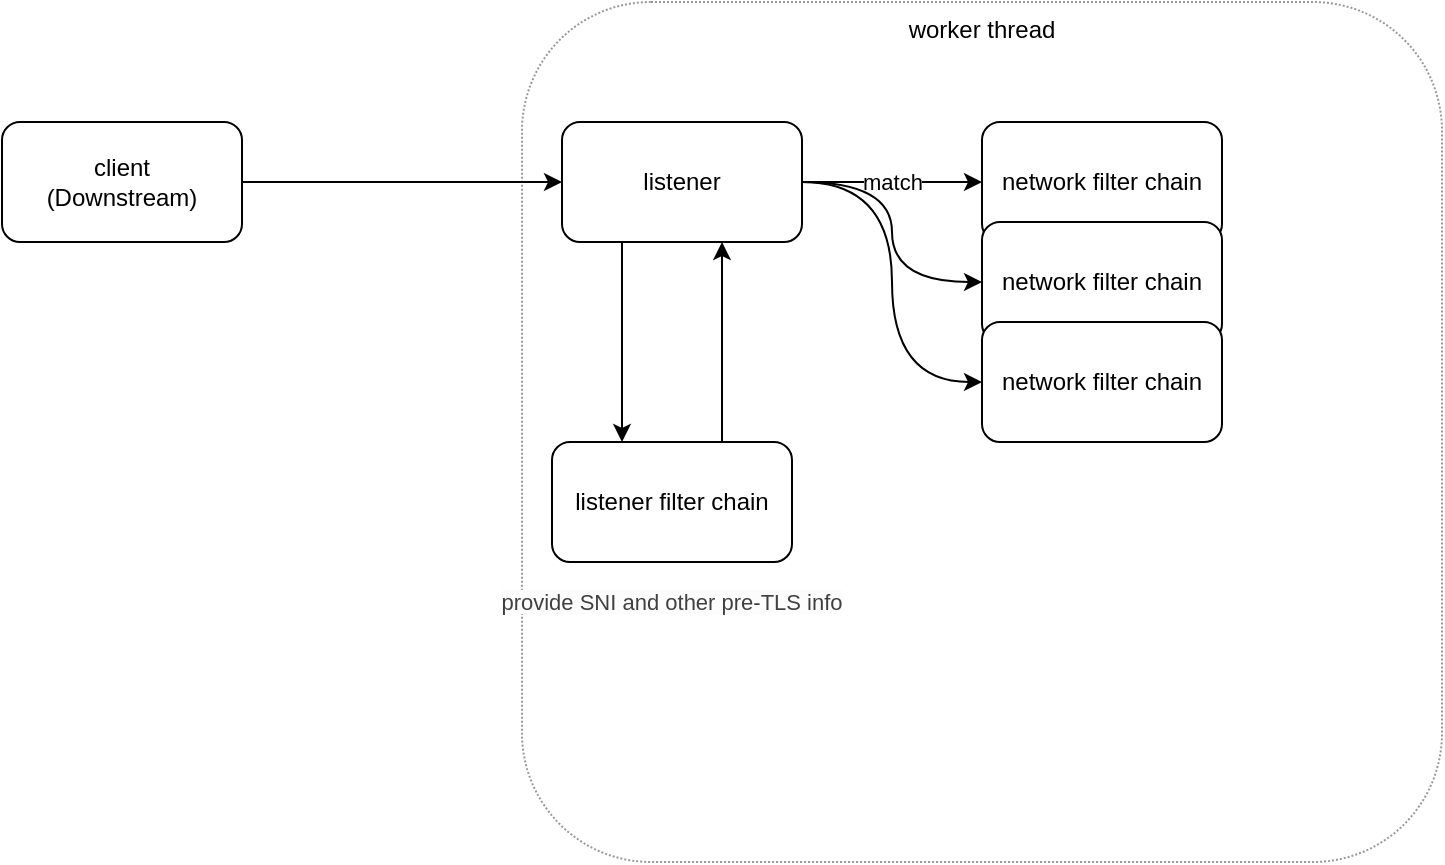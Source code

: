 <mxfile version="14.7.7" type="github">
  <diagram id="NIDPMBfKksr7cMe8wytX" name="Page-1">
    <mxGraphModel dx="782" dy="475" grid="1" gridSize="10" guides="1" tooltips="1" connect="1" arrows="1" fold="1" page="1" pageScale="1" pageWidth="850" pageHeight="1100" math="0" shadow="0">
      <root>
        <mxCell id="0" />
        <mxCell id="1" parent="0" />
        <mxCell id="H-T82s3oVhORbkwSaDWH-3" value="worker thread" style="rounded=1;whiteSpace=wrap;html=1;opacity=40;dashed=1;dashPattern=1 1;verticalAlign=top;" vertex="1" parent="1">
          <mxGeometry x="350" y="130" width="460" height="430" as="geometry" />
        </mxCell>
        <mxCell id="H-T82s3oVhORbkwSaDWH-4" style="edgeStyle=orthogonalEdgeStyle;rounded=0;orthogonalLoop=1;jettySize=auto;html=1;" edge="1" parent="1" source="H-T82s3oVhORbkwSaDWH-1" target="H-T82s3oVhORbkwSaDWH-2">
          <mxGeometry relative="1" as="geometry" />
        </mxCell>
        <mxCell id="H-T82s3oVhORbkwSaDWH-1" value="client&lt;br&gt;(Downstream)" style="rounded=1;whiteSpace=wrap;html=1;" vertex="1" parent="1">
          <mxGeometry x="90" y="190" width="120" height="60" as="geometry" />
        </mxCell>
        <mxCell id="H-T82s3oVhORbkwSaDWH-6" value="" style="edgeStyle=orthogonalEdgeStyle;rounded=0;orthogonalLoop=1;jettySize=auto;html=1;" edge="1" parent="1" source="H-T82s3oVhORbkwSaDWH-2" target="H-T82s3oVhORbkwSaDWH-5">
          <mxGeometry relative="1" as="geometry">
            <Array as="points">
              <mxPoint x="400" y="280" />
              <mxPoint x="400" y="280" />
            </Array>
          </mxGeometry>
        </mxCell>
        <mxCell id="H-T82s3oVhORbkwSaDWH-10" value="match" style="edgeStyle=orthogonalEdgeStyle;rounded=0;orthogonalLoop=1;jettySize=auto;html=1;" edge="1" parent="1" source="H-T82s3oVhORbkwSaDWH-2" target="H-T82s3oVhORbkwSaDWH-7">
          <mxGeometry relative="1" as="geometry" />
        </mxCell>
        <mxCell id="H-T82s3oVhORbkwSaDWH-15" style="edgeStyle=orthogonalEdgeStyle;rounded=0;orthogonalLoop=1;jettySize=auto;html=1;curved=1;" edge="1" parent="1" source="H-T82s3oVhORbkwSaDWH-2" target="H-T82s3oVhORbkwSaDWH-12">
          <mxGeometry relative="1" as="geometry" />
        </mxCell>
        <mxCell id="H-T82s3oVhORbkwSaDWH-16" style="edgeStyle=orthogonalEdgeStyle;curved=1;rounded=0;orthogonalLoop=1;jettySize=auto;html=1;entryX=0;entryY=0.5;entryDx=0;entryDy=0;" edge="1" parent="1" source="H-T82s3oVhORbkwSaDWH-2" target="H-T82s3oVhORbkwSaDWH-14">
          <mxGeometry relative="1" as="geometry" />
        </mxCell>
        <mxCell id="H-T82s3oVhORbkwSaDWH-2" value="listener" style="rounded=1;whiteSpace=wrap;html=1;" vertex="1" parent="1">
          <mxGeometry x="370" y="190" width="120" height="60" as="geometry" />
        </mxCell>
        <mxCell id="H-T82s3oVhORbkwSaDWH-9" value="" style="edgeStyle=orthogonalEdgeStyle;rounded=0;orthogonalLoop=1;jettySize=auto;html=1;" edge="1" parent="1" source="H-T82s3oVhORbkwSaDWH-5" target="H-T82s3oVhORbkwSaDWH-2">
          <mxGeometry relative="1" as="geometry">
            <Array as="points">
              <mxPoint x="450" y="280" />
              <mxPoint x="450" y="280" />
            </Array>
          </mxGeometry>
        </mxCell>
        <mxCell id="H-T82s3oVhORbkwSaDWH-5" value="listener filter chain" style="rounded=1;whiteSpace=wrap;html=1;verticalAlign=middle;" vertex="1" parent="1">
          <mxGeometry x="365" y="350" width="120" height="60" as="geometry" />
        </mxCell>
        <mxCell id="H-T82s3oVhORbkwSaDWH-7" value="network filter chain" style="rounded=1;whiteSpace=wrap;html=1;verticalAlign=middle;" vertex="1" parent="1">
          <mxGeometry x="580" y="190" width="120" height="60" as="geometry" />
        </mxCell>
        <mxCell id="H-T82s3oVhORbkwSaDWH-11" value="&lt;font style=&quot;font-size: 11px&quot;&gt;&lt;span style=&quot;color: rgb(64 , 64 , 64) ; font-style: normal ; font-weight: 400 ; letter-spacing: normal ; text-align: left ; text-indent: 0px ; text-transform: none ; word-spacing: 0px ; background-color: rgb(252 , 252 , 252) ; display: inline ; float: none&quot;&gt;provide SNI and other pre-TLS info&lt;/span&gt;&lt;br&gt;&lt;/font&gt;" style="text;html=1;strokeColor=none;fillColor=none;align=center;verticalAlign=middle;whiteSpace=wrap;rounded=0;" vertex="1" parent="1">
          <mxGeometry x="310" y="420" width="230" height="20" as="geometry" />
        </mxCell>
        <mxCell id="H-T82s3oVhORbkwSaDWH-12" value="network filter chain" style="rounded=1;whiteSpace=wrap;html=1;verticalAlign=middle;" vertex="1" parent="1">
          <mxGeometry x="580" y="240" width="120" height="60" as="geometry" />
        </mxCell>
        <mxCell id="H-T82s3oVhORbkwSaDWH-14" value="network filter chain" style="rounded=1;whiteSpace=wrap;html=1;verticalAlign=middle;" vertex="1" parent="1">
          <mxGeometry x="580" y="290" width="120" height="60" as="geometry" />
        </mxCell>
      </root>
    </mxGraphModel>
  </diagram>
</mxfile>

